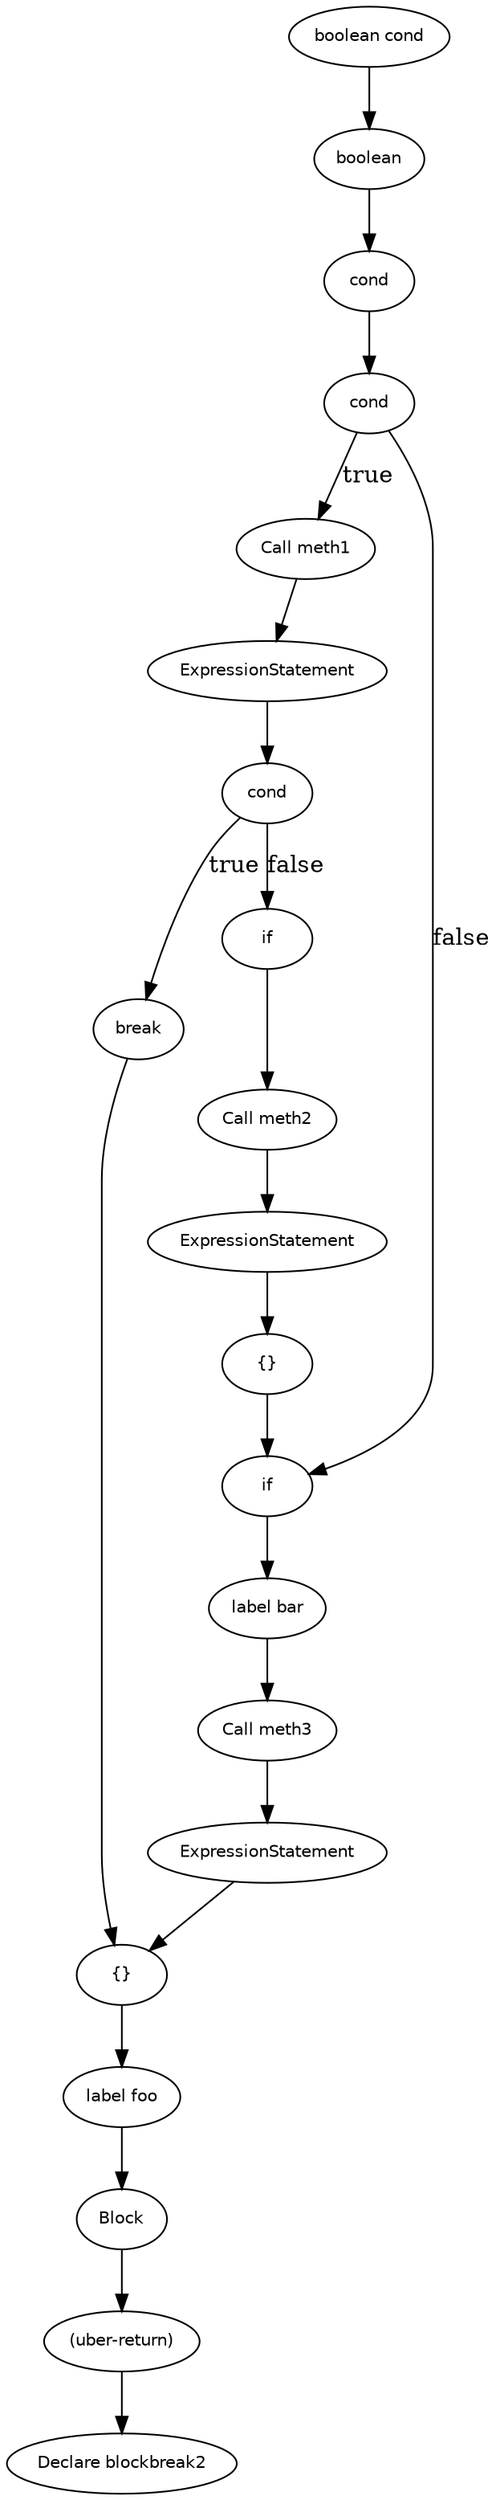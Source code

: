 digraph blockbreak2 {
  19 [
    label = break,
    fontname = Helvetica,
    fontsize = 10
  ];
  18 [
    label = cond,
    fontname = Helvetica,
    fontsize = 10
  ];
  17 [
    label = if,
    fontname = Helvetica,
    fontsize = 10
  ];
  15 [
    label = "Call meth1",
    fontname = Helvetica,
    fontsize = 10
  ];
  14 [
    label = ExpressionStatement,
    fontname = Helvetica,
    fontsize = 10
  ];
  13 [
    label = "{}",
    fontname = Helvetica,
    fontsize = 10
  ];
  12 [
    label = cond,
    fontname = Helvetica,
    fontsize = 10
  ];
  11 [
    label = if,
    fontname = Helvetica,
    fontsize = 10
  ];
  9 [
    label = "label bar",
    fontname = Helvetica,
    fontsize = 10
  ];
  8 [
    label = "{}",
    fontname = Helvetica,
    fontsize = 10
  ];
  6 [
    label = "label foo",
    fontname = Helvetica,
    fontsize = 10
  ];
  27 [
    label = Block,
    fontname = Helvetica,
    fontsize = 10
  ];
  5 [
    label = cond,
    fontname = Helvetica,
    fontsize = 10
  ];
  25 [
    label = "Call meth3",
    fontname = Helvetica,
    fontsize = 10
  ];
  4 [
    label = boolean,
    fontname = Helvetica,
    fontsize = 10
  ];
  24 [
    label = ExpressionStatement,
    fontname = Helvetica,
    fontsize = 10
  ];
  3 [
    label = "boolean cond",
    fontname = Helvetica,
    fontsize = 10
  ];
  2 [
    label = "(uber-return)",
    fontname = Helvetica,
    fontsize = 10
  ];
  22 [
    label = "Call meth2",
    fontname = Helvetica,
    fontsize = 10
  ];
  0 [
    label = "Declare blockbreak2",
    fontname = Helvetica,
    fontsize = 10
  ];
  21 [
    label = ExpressionStatement,
    fontname = Helvetica,
    fontsize = 10
  ];
  27 -> 2 [
    label = ""
  ];
  6 -> 27 [
    label = ""
  ];
  22 -> 21 [
    label = ""
  ];
  17 -> 22 [
    label = ""
  ];
  8 -> 6 [
    label = ""
  ];
  18 -> 17 [
    label = false
  ];
  3 -> 4 [
    label = ""
  ];
  12 -> 11 [
    label = false
  ];
  2 -> 0 [
    label = ""
  ];
  13 -> 11 [
    label = ""
  ];
  9 -> 25 [
    label = ""
  ];
  5 -> 12 [
    label = ""
  ];
  21 -> 13 [
    label = ""
  ];
  11 -> 9 [
    label = ""
  ];
  19 -> 8 [
    label = ""
  ];
  4 -> 5 [
    label = ""
  ];
  18 -> 19 [
    label = true
  ];
  14 -> 18 [
    label = ""
  ];
  15 -> 14 [
    label = ""
  ];
  24 -> 8 [
    label = ""
  ];
  12 -> 15 [
    label = true
  ];
  25 -> 24 [
    label = ""
  ];
}
